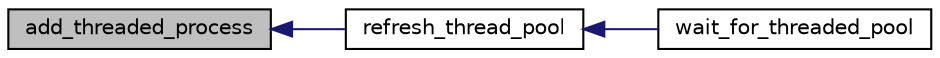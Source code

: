digraph G
{
  edge [fontname="Helvetica",fontsize="10",labelfontname="Helvetica",labelfontsize="10"];
  node [fontname="Helvetica",fontsize="10",shape=record];
  rankdir=LR;
  Node1 [label="add_threaded_process",height=0.2,width=0.4,color="black", fillcolor="grey75", style="filled" fontcolor="black"];
  Node1 -> Node2 [dir=back,color="midnightblue",fontsize="10",style="solid",fontname="Helvetica"];
  Node2 [label="refresh_thread_pool",height=0.2,width=0.4,color="black", fillcolor="white", style="filled",URL="$group___t_h_r_e_a_d_s.html#ga5d9ce1747e4b7cb58ce3767f7e56cd8b",tooltip="try to add some waiting DIRECT_PROCs on some free thread slots, else do nothing"];
  Node2 -> Node3 [dir=back,color="midnightblue",fontsize="10",style="solid",fontname="Helvetica"];
  Node3 [label="wait_for_threaded_pool",height=0.2,width=0.4,color="black", fillcolor="white", style="filled",URL="$group___t_h_r_e_a_d_s.html#ga992fc2a67a2d66733ccd10f7d9e2ead3",tooltip="Wait for all the launched process in the thread pool to terminate."];
}
